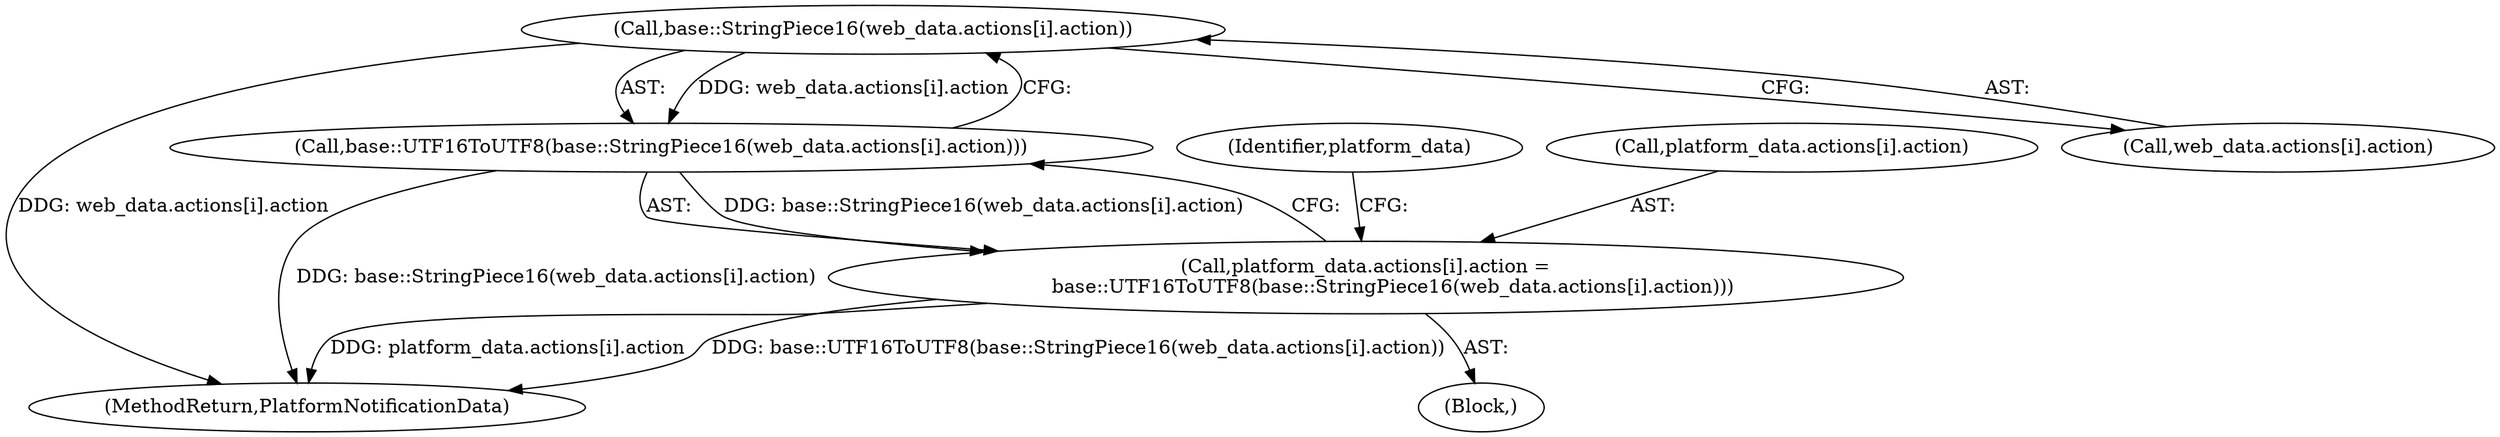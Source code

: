 digraph "0_Chrome_4a3e17c874bc4c4c90e5b0f8ec568520964695d4_1@array" {
"1000218" [label="(Call,base::StringPiece16(web_data.actions[i].action))"];
"1000217" [label="(Call,base::UTF16ToUTF8(base::StringPiece16(web_data.actions[i].action)))"];
"1000209" [label="(Call,platform_data.actions[i].action =\n         base::UTF16ToUTF8(base::StringPiece16(web_data.actions[i].action)))"];
"1000253" [label="(MethodReturn,PlatformNotificationData)"];
"1000219" [label="(Call,web_data.actions[i].action)"];
"1000208" [label="(Block,)"];
"1000209" [label="(Call,platform_data.actions[i].action =\n         base::UTF16ToUTF8(base::StringPiece16(web_data.actions[i].action)))"];
"1000218" [label="(Call,base::StringPiece16(web_data.actions[i].action))"];
"1000230" [label="(Identifier,platform_data)"];
"1000210" [label="(Call,platform_data.actions[i].action)"];
"1000217" [label="(Call,base::UTF16ToUTF8(base::StringPiece16(web_data.actions[i].action)))"];
"1000218" -> "1000217"  [label="AST: "];
"1000218" -> "1000219"  [label="CFG: "];
"1000219" -> "1000218"  [label="AST: "];
"1000217" -> "1000218"  [label="CFG: "];
"1000218" -> "1000253"  [label="DDG: web_data.actions[i].action"];
"1000218" -> "1000217"  [label="DDG: web_data.actions[i].action"];
"1000217" -> "1000209"  [label="AST: "];
"1000209" -> "1000217"  [label="CFG: "];
"1000217" -> "1000253"  [label="DDG: base::StringPiece16(web_data.actions[i].action)"];
"1000217" -> "1000209"  [label="DDG: base::StringPiece16(web_data.actions[i].action)"];
"1000209" -> "1000208"  [label="AST: "];
"1000210" -> "1000209"  [label="AST: "];
"1000230" -> "1000209"  [label="CFG: "];
"1000209" -> "1000253"  [label="DDG: platform_data.actions[i].action"];
"1000209" -> "1000253"  [label="DDG: base::UTF16ToUTF8(base::StringPiece16(web_data.actions[i].action))"];
}
